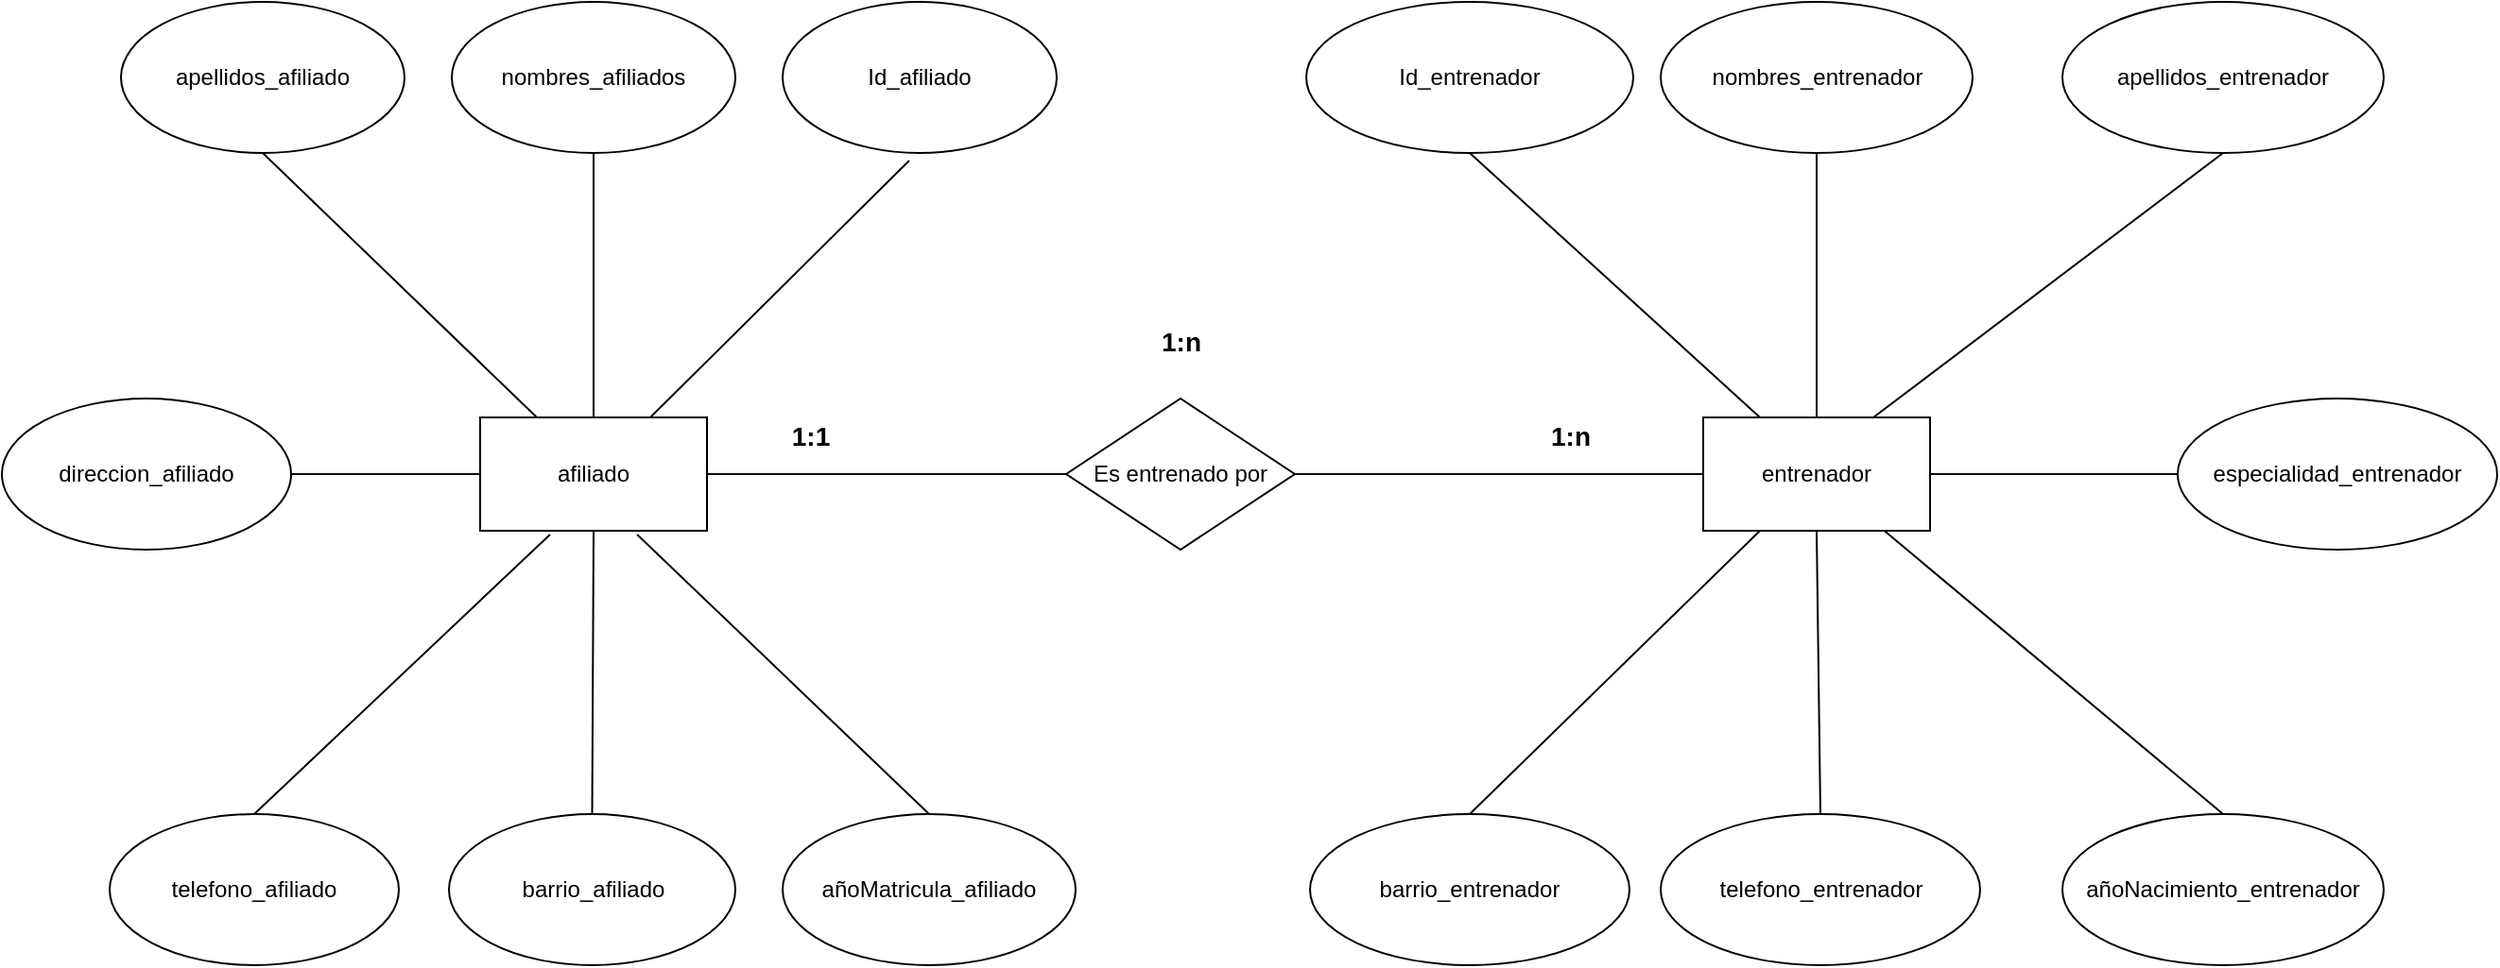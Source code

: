 <mxfile version="15.2.9" type="onedrive"><diagram id="970jfqdJyJCCKUh7Cb9j" name="Page-1"><mxGraphModel dx="2249" dy="794" grid="1" gridSize="10" guides="1" tooltips="1" connect="1" arrows="1" fold="1" page="1" pageScale="1" pageWidth="827" pageHeight="1169" math="0" shadow="0"><root><mxCell id="0"/><mxCell id="1" parent="0"/><mxCell id="ZKfgaxxhzVd0FZlj42Wl-1" value="afiliado" style="rounded=0;whiteSpace=wrap;html=1;" parent="1" vertex="1"><mxGeometry x="43" y="400" width="120" height="60" as="geometry"/></mxCell><mxCell id="ZKfgaxxhzVd0FZlj42Wl-2" value="entrenador" style="rounded=0;whiteSpace=wrap;html=1;" parent="1" vertex="1"><mxGeometry x="690" y="400" width="120" height="60" as="geometry"/></mxCell><mxCell id="ZKfgaxxhzVd0FZlj42Wl-3" value="Es entrenado por" style="rhombus;whiteSpace=wrap;html=1;" parent="1" vertex="1"><mxGeometry x="353" y="390" width="121" height="80" as="geometry"/></mxCell><mxCell id="ZKfgaxxhzVd0FZlj42Wl-4" value="" style="endArrow=none;html=1;entryX=1;entryY=0.5;entryDx=0;entryDy=0;exitX=0;exitY=0.5;exitDx=0;exitDy=0;" parent="1" source="ZKfgaxxhzVd0FZlj42Wl-3" target="ZKfgaxxhzVd0FZlj42Wl-1" edge="1"><mxGeometry width="50" height="50" relative="1" as="geometry"><mxPoint x="390" y="420" as="sourcePoint"/><mxPoint x="440" y="370" as="targetPoint"/></mxGeometry></mxCell><mxCell id="ZKfgaxxhzVd0FZlj42Wl-5" value="" style="endArrow=none;html=1;entryX=0;entryY=0.5;entryDx=0;entryDy=0;exitX=1;exitY=0.5;exitDx=0;exitDy=0;" parent="1" source="ZKfgaxxhzVd0FZlj42Wl-3" target="ZKfgaxxhzVd0FZlj42Wl-2" edge="1"><mxGeometry width="50" height="50" relative="1" as="geometry"><mxPoint x="390" y="420" as="sourcePoint"/><mxPoint x="440" y="370" as="targetPoint"/></mxGeometry></mxCell><mxCell id="ZKfgaxxhzVd0FZlj42Wl-6" value="Id_afiliado" style="ellipse;whiteSpace=wrap;html=1;" parent="1" vertex="1"><mxGeometry x="203" y="180" width="145" height="80" as="geometry"/></mxCell><mxCell id="ZKfgaxxhzVd0FZlj42Wl-7" value="nombres_afiliados" style="ellipse;whiteSpace=wrap;html=1;" parent="1" vertex="1"><mxGeometry x="28" y="180" width="150" height="80" as="geometry"/></mxCell><mxCell id="ZKfgaxxhzVd0FZlj42Wl-8" value="apellidos_afiliado" style="ellipse;whiteSpace=wrap;html=1;" parent="1" vertex="1"><mxGeometry x="-147" y="180" width="150" height="80" as="geometry"/></mxCell><mxCell id="ZKfgaxxhzVd0FZlj42Wl-11" value="direccion_afiliado" style="ellipse;whiteSpace=wrap;html=1;" parent="1" vertex="1"><mxGeometry x="-210" y="390" width="153" height="80" as="geometry"/></mxCell><mxCell id="ZKfgaxxhzVd0FZlj42Wl-12" value="telefono_afiliado" style="ellipse;whiteSpace=wrap;html=1;" parent="1" vertex="1"><mxGeometry x="-153" y="610" width="153" height="80" as="geometry"/></mxCell><mxCell id="ZKfgaxxhzVd0FZlj42Wl-13" value="barrio_afiliado" style="ellipse;whiteSpace=wrap;html=1;" parent="1" vertex="1"><mxGeometry x="26.5" y="610" width="151.5" height="80" as="geometry"/></mxCell><mxCell id="ZKfgaxxhzVd0FZlj42Wl-14" value="añoMatricula_afiliado" style="ellipse;whiteSpace=wrap;html=1;" parent="1" vertex="1"><mxGeometry x="203" y="610" width="155" height="80" as="geometry"/></mxCell><mxCell id="ZKfgaxxhzVd0FZlj42Wl-15" value="" style="endArrow=none;html=1;entryX=0.462;entryY=1.05;entryDx=0;entryDy=0;entryPerimeter=0;exitX=0.75;exitY=0;exitDx=0;exitDy=0;" parent="1" source="ZKfgaxxhzVd0FZlj42Wl-1" target="ZKfgaxxhzVd0FZlj42Wl-6" edge="1"><mxGeometry width="50" height="50" relative="1" as="geometry"><mxPoint x="93" y="520" as="sourcePoint"/><mxPoint x="143" y="470" as="targetPoint"/></mxGeometry></mxCell><mxCell id="ZKfgaxxhzVd0FZlj42Wl-16" value="" style="endArrow=none;html=1;entryX=0.5;entryY=1;entryDx=0;entryDy=0;exitX=0.5;exitY=0;exitDx=0;exitDy=0;" parent="1" source="ZKfgaxxhzVd0FZlj42Wl-1" target="ZKfgaxxhzVd0FZlj42Wl-7" edge="1"><mxGeometry width="50" height="50" relative="1" as="geometry"><mxPoint x="93" y="520" as="sourcePoint"/><mxPoint x="143" y="470" as="targetPoint"/></mxGeometry></mxCell><mxCell id="ZKfgaxxhzVd0FZlj42Wl-17" value="" style="endArrow=none;html=1;entryX=0.5;entryY=1;entryDx=0;entryDy=0;exitX=0.25;exitY=0;exitDx=0;exitDy=0;" parent="1" source="ZKfgaxxhzVd0FZlj42Wl-1" target="ZKfgaxxhzVd0FZlj42Wl-8" edge="1"><mxGeometry width="50" height="50" relative="1" as="geometry"><mxPoint x="93" y="520" as="sourcePoint"/><mxPoint x="143" y="470" as="targetPoint"/></mxGeometry></mxCell><mxCell id="ZKfgaxxhzVd0FZlj42Wl-20" value="" style="endArrow=none;html=1;entryX=0;entryY=0.5;entryDx=0;entryDy=0;exitX=1;exitY=0.5;exitDx=0;exitDy=0;" parent="1" source="ZKfgaxxhzVd0FZlj42Wl-11" target="ZKfgaxxhzVd0FZlj42Wl-1" edge="1"><mxGeometry width="50" height="50" relative="1" as="geometry"><mxPoint x="93" y="520" as="sourcePoint"/><mxPoint x="143" y="470" as="targetPoint"/></mxGeometry></mxCell><mxCell id="ZKfgaxxhzVd0FZlj42Wl-21" value="" style="endArrow=none;html=1;entryX=0.5;entryY=0;entryDx=0;entryDy=0;" parent="1" target="ZKfgaxxhzVd0FZlj42Wl-12" edge="1"><mxGeometry width="50" height="50" relative="1" as="geometry"><mxPoint x="80" y="462" as="sourcePoint"/><mxPoint x="143" y="470" as="targetPoint"/></mxGeometry></mxCell><mxCell id="ZKfgaxxhzVd0FZlj42Wl-22" value="" style="endArrow=none;html=1;entryX=0.5;entryY=0;entryDx=0;entryDy=0;exitX=0.5;exitY=1;exitDx=0;exitDy=0;" parent="1" source="ZKfgaxxhzVd0FZlj42Wl-1" target="ZKfgaxxhzVd0FZlj42Wl-13" edge="1"><mxGeometry width="50" height="50" relative="1" as="geometry"><mxPoint x="93" y="520" as="sourcePoint"/><mxPoint x="143" y="470" as="targetPoint"/></mxGeometry></mxCell><mxCell id="ZKfgaxxhzVd0FZlj42Wl-23" value="" style="endArrow=none;html=1;entryX=0.5;entryY=0;entryDx=0;entryDy=0;exitX=0.692;exitY=1.033;exitDx=0;exitDy=0;exitPerimeter=0;" parent="1" source="ZKfgaxxhzVd0FZlj42Wl-1" target="ZKfgaxxhzVd0FZlj42Wl-14" edge="1"><mxGeometry width="50" height="50" relative="1" as="geometry"><mxPoint x="93" y="520" as="sourcePoint"/><mxPoint x="143" y="470" as="targetPoint"/></mxGeometry></mxCell><mxCell id="ZKfgaxxhzVd0FZlj42Wl-24" value="nombres_entrenador" style="ellipse;whiteSpace=wrap;html=1;" parent="1" vertex="1"><mxGeometry x="667.5" y="180" width="165" height="80" as="geometry"/></mxCell><mxCell id="ZKfgaxxhzVd0FZlj42Wl-25" value="Id_entrenador" style="ellipse;whiteSpace=wrap;html=1;" parent="1" vertex="1"><mxGeometry x="480" y="180" width="173" height="80" as="geometry"/></mxCell><mxCell id="ZKfgaxxhzVd0FZlj42Wl-27" value="apellidos_entrenador" style="ellipse;whiteSpace=wrap;html=1;" parent="1" vertex="1"><mxGeometry x="880" y="180" width="170" height="80" as="geometry"/></mxCell><mxCell id="ZKfgaxxhzVd0FZlj42Wl-29" value="especialidad_entrenador" style="ellipse;whiteSpace=wrap;html=1;" parent="1" vertex="1"><mxGeometry x="941" y="390" width="169" height="80" as="geometry"/></mxCell><mxCell id="ZKfgaxxhzVd0FZlj42Wl-30" value="añoNacimiento_entrenador" style="ellipse;whiteSpace=wrap;html=1;" parent="1" vertex="1"><mxGeometry x="880" y="610" width="170" height="80" as="geometry"/></mxCell><mxCell id="ZKfgaxxhzVd0FZlj42Wl-31" value="telefono_entrenador" style="ellipse;whiteSpace=wrap;html=1;" parent="1" vertex="1"><mxGeometry x="667.5" y="610" width="169" height="80" as="geometry"/></mxCell><mxCell id="ZKfgaxxhzVd0FZlj42Wl-32" value="barrio_entrenador" style="ellipse;whiteSpace=wrap;html=1;" parent="1" vertex="1"><mxGeometry x="482" y="610" width="169" height="80" as="geometry"/></mxCell><mxCell id="ZKfgaxxhzVd0FZlj42Wl-33" value="" style="endArrow=none;html=1;entryX=0.5;entryY=1;entryDx=0;entryDy=0;exitX=0.25;exitY=0;exitDx=0;exitDy=0;" parent="1" source="ZKfgaxxhzVd0FZlj42Wl-2" target="ZKfgaxxhzVd0FZlj42Wl-25" edge="1"><mxGeometry width="50" height="50" relative="1" as="geometry"><mxPoint x="400" y="290" as="sourcePoint"/><mxPoint x="450" y="240" as="targetPoint"/></mxGeometry></mxCell><mxCell id="ZKfgaxxhzVd0FZlj42Wl-34" value="" style="endArrow=none;html=1;entryX=0.5;entryY=1;entryDx=0;entryDy=0;exitX=0.5;exitY=0;exitDx=0;exitDy=0;" parent="1" source="ZKfgaxxhzVd0FZlj42Wl-2" target="ZKfgaxxhzVd0FZlj42Wl-24" edge="1"><mxGeometry width="50" height="50" relative="1" as="geometry"><mxPoint x="400" y="290" as="sourcePoint"/><mxPoint x="450" y="240" as="targetPoint"/></mxGeometry></mxCell><mxCell id="ZKfgaxxhzVd0FZlj42Wl-36" value="" style="endArrow=none;html=1;exitX=0.75;exitY=0;exitDx=0;exitDy=0;entryX=0.5;entryY=1;entryDx=0;entryDy=0;" parent="1" source="ZKfgaxxhzVd0FZlj42Wl-2" target="ZKfgaxxhzVd0FZlj42Wl-27" edge="1"><mxGeometry width="50" height="50" relative="1" as="geometry"><mxPoint x="400" y="290" as="sourcePoint"/><mxPoint x="965" y="270" as="targetPoint"/></mxGeometry></mxCell><mxCell id="ZKfgaxxhzVd0FZlj42Wl-38" value="" style="endArrow=none;html=1;entryX=0;entryY=0.5;entryDx=0;entryDy=0;exitX=1;exitY=0.5;exitDx=0;exitDy=0;" parent="1" source="ZKfgaxxhzVd0FZlj42Wl-2" target="ZKfgaxxhzVd0FZlj42Wl-29" edge="1"><mxGeometry width="50" height="50" relative="1" as="geometry"><mxPoint x="400" y="290" as="sourcePoint"/><mxPoint x="450" y="240" as="targetPoint"/></mxGeometry></mxCell><mxCell id="ZKfgaxxhzVd0FZlj42Wl-39" value="" style="endArrow=none;html=1;entryX=0.5;entryY=0;entryDx=0;entryDy=0;" parent="1" source="ZKfgaxxhzVd0FZlj42Wl-2" target="ZKfgaxxhzVd0FZlj42Wl-30" edge="1"><mxGeometry width="50" height="50" relative="1" as="geometry"><mxPoint x="400" y="290" as="sourcePoint"/><mxPoint x="450" y="240" as="targetPoint"/></mxGeometry></mxCell><mxCell id="ZKfgaxxhzVd0FZlj42Wl-40" value="" style="endArrow=none;html=1;entryX=0.5;entryY=0;entryDx=0;entryDy=0;exitX=0.5;exitY=1;exitDx=0;exitDy=0;" parent="1" source="ZKfgaxxhzVd0FZlj42Wl-2" target="ZKfgaxxhzVd0FZlj42Wl-31" edge="1"><mxGeometry width="50" height="50" relative="1" as="geometry"><mxPoint x="400" y="290" as="sourcePoint"/><mxPoint x="450" y="240" as="targetPoint"/></mxGeometry></mxCell><mxCell id="ZKfgaxxhzVd0FZlj42Wl-41" value="" style="endArrow=none;html=1;entryX=0.5;entryY=0;entryDx=0;entryDy=0;exitX=0.25;exitY=1;exitDx=0;exitDy=0;" parent="1" source="ZKfgaxxhzVd0FZlj42Wl-2" target="ZKfgaxxhzVd0FZlj42Wl-32" edge="1"><mxGeometry width="50" height="50" relative="1" as="geometry"><mxPoint x="400" y="290" as="sourcePoint"/><mxPoint x="450" y="240" as="targetPoint"/></mxGeometry></mxCell><mxCell id="ZKfgaxxhzVd0FZlj42Wl-42" value="1:n" style="text;html=1;strokeColor=none;fillColor=none;align=center;verticalAlign=middle;whiteSpace=wrap;rounded=0;fontSize=14;fontStyle=1" parent="1" vertex="1"><mxGeometry x="394" y="350" width="40" height="20" as="geometry"/></mxCell><mxCell id="ZKfgaxxhzVd0FZlj42Wl-43" value="1:1" style="text;html=1;strokeColor=none;fillColor=none;align=center;verticalAlign=middle;whiteSpace=wrap;rounded=0;fontSize=14;fontStyle=1" parent="1" vertex="1"><mxGeometry x="198" y="400" width="40" height="20" as="geometry"/></mxCell><mxCell id="ZKfgaxxhzVd0FZlj42Wl-44" value="1:n" style="text;html=1;strokeColor=none;fillColor=none;align=center;verticalAlign=middle;whiteSpace=wrap;rounded=0;fontSize=14;fontStyle=1" parent="1" vertex="1"><mxGeometry x="600" y="400" width="40" height="20" as="geometry"/></mxCell></root></mxGraphModel></diagram></mxfile>